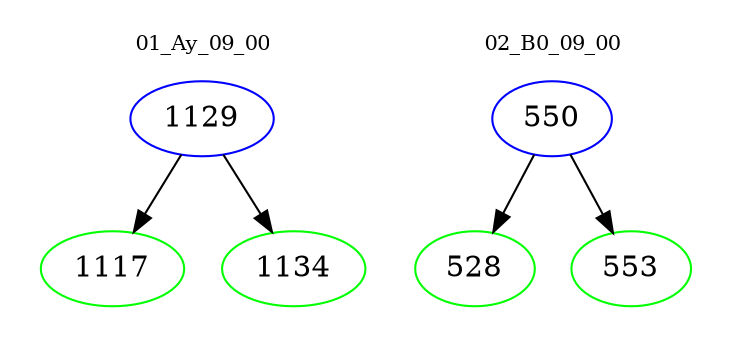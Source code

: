 digraph{
subgraph cluster_0 {
color = white
label = "01_Ay_09_00";
fontsize=10;
T0_1129 [label="1129", color="blue"]
T0_1129 -> T0_1117 [color="black"]
T0_1117 [label="1117", color="green"]
T0_1129 -> T0_1134 [color="black"]
T0_1134 [label="1134", color="green"]
}
subgraph cluster_1 {
color = white
label = "02_B0_09_00";
fontsize=10;
T1_550 [label="550", color="blue"]
T1_550 -> T1_528 [color="black"]
T1_528 [label="528", color="green"]
T1_550 -> T1_553 [color="black"]
T1_553 [label="553", color="green"]
}
}

